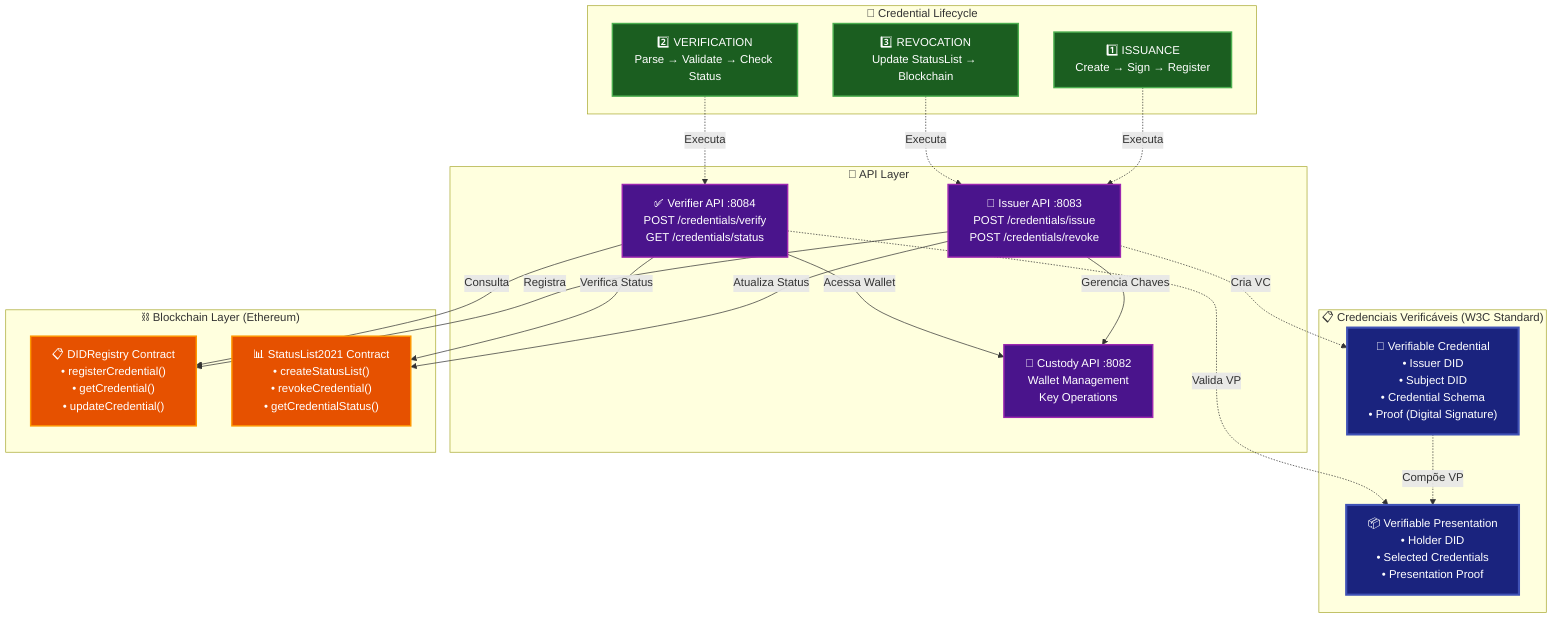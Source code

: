 graph TB
    %% Estilos otimizados para modo escuro
    classDef vc fill:#1a237e,stroke:#3f51b5,stroke-width:3px,color:#ffffff
    classDef api fill:#4a148c,stroke:#9c27b0,stroke-width:2px,color:#ffffff
    classDef blockchain fill:#e65100,stroke:#ff9800,stroke-width:2px,color:#ffffff
    classDef flow fill:#1b5e20,stroke:#4caf50,stroke-width:2px,color:#ffffff

    %% Credenciais Verificáveis - Core
    subgraph "📋 Credenciais Verificáveis (W3C Standard)"
        VC["🎫 Verifiable Credential<br/>• Issuer DID<br/>• Subject DID<br/>• Credential Schema<br/>• Proof (Digital Signature)"]:::vc
        VP["📦 Verifiable Presentation<br/>• Holder DID<br/>• Selected Credentials<br/>• Presentation Proof"]:::vc
    end

    %% APIs Layer
    subgraph "🔌 API Layer"
        ISSUE["📝 Issuer API :8083<br/>POST /credentials/issue<br/>POST /credentials/revoke"]:::api
        VERIFY["✅ Verifier API :8084<br/>POST /credentials/verify<br/>GET /credentials/status"]:::api
        CUSTODY["🔐 Custody API :8082<br/>Wallet Management<br/>Key Operations"]:::api
    end

    %% Blockchain Smart Contracts
    subgraph "⛓️ Blockchain Layer (Ethereum)"
        DID_REG["📋 DIDRegistry Contract<br/>• registerCredential()<br/>• getCredential()<br/>• updateCredential()"]:::blockchain
        STATUS["📊 StatusList2021 Contract<br/>• createStatusList()<br/>• revokeCredential()<br/>• getCredentialStatus()"]:::blockchain
    end

    %% Fluxos Principais
    subgraph "🔄 Credential Lifecycle"
        ISSUE_FLOW["1️⃣ ISSUANCE<br/>Create → Sign → Register"]:::flow
        VERIFY_FLOW["2️⃣ VERIFICATION<br/>Parse → Validate → Check Status"]:::flow
        REVOKE_FLOW["3️⃣ REVOCATION<br/>Update StatusList → Blockchain"]:::flow
    end

    %% Conexões principais com cores vibrantes
    ISSUE -.->|"Cria VC"| VC
    VC -.->|"Compõe VP"| VP
    VERIFY -.->|"Valida VP"| VP

    ISSUE -->|"Registra"| DID_REG
    ISSUE -->|"Atualiza Status"| STATUS
    VERIFY -->|"Consulta"| DID_REG
    VERIFY -->|"Verifica Status"| STATUS

    ISSUE -->|"Gerencia Chaves"| CUSTODY
    VERIFY -->|"Acessa Wallet"| CUSTODY

    ISSUE_FLOW -.->|"Executa"| ISSUE
    VERIFY_FLOW -.->|"Executa"| VERIFY
    REVOKE_FLOW -.->|"Executa"| ISSUE